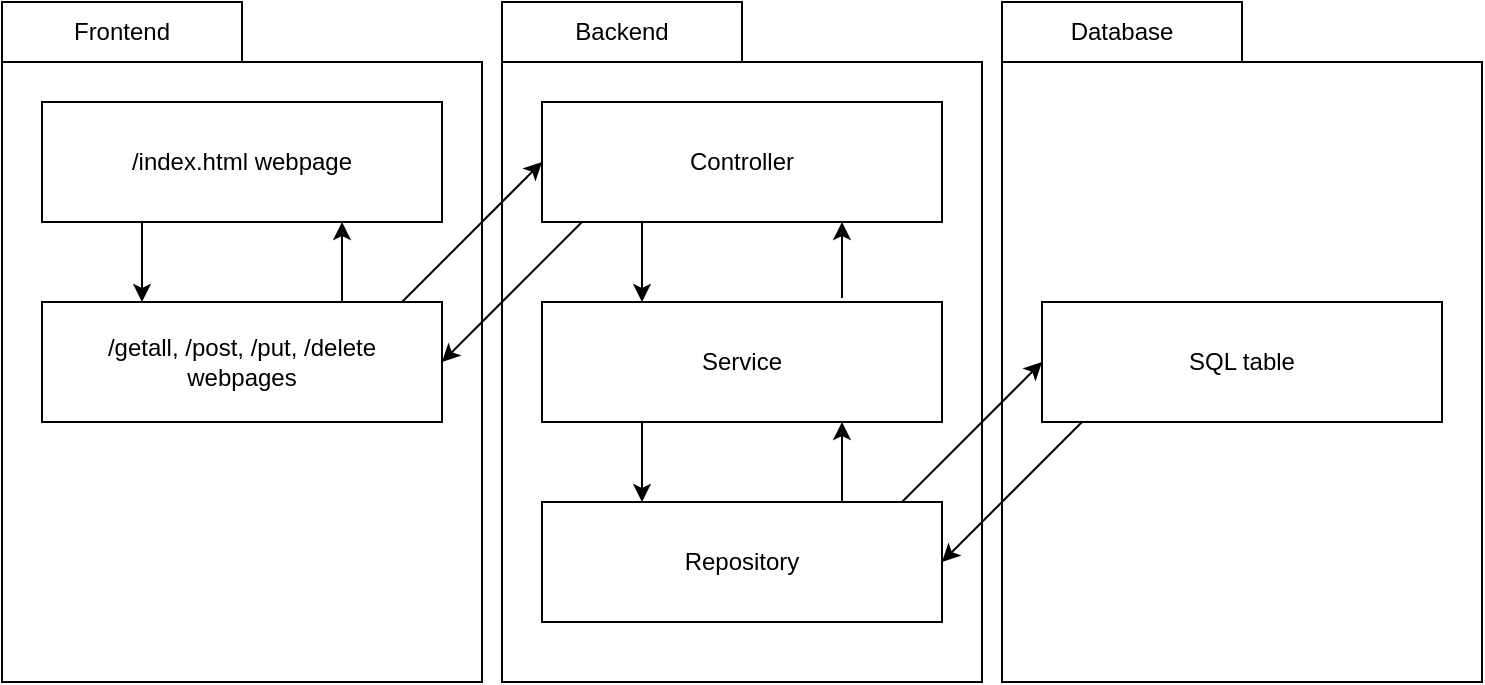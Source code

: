 <mxfile version="14.8.5" type="device"><diagram name="Page-1" id="b5b7bab2-c9e2-2cf4-8b2a-24fd1a2a6d21"><mxGraphModel dx="1422" dy="800" grid="1" gridSize="10" guides="1" tooltips="1" connect="1" arrows="1" fold="1" page="1" pageScale="1" pageWidth="827" pageHeight="1169" background="none" math="0" shadow="0"><root><mxCell id="0"/><mxCell id="1" parent="0"/><mxCell id="eCH3w0MpnVMi3nHQGfuU-2" value="" style="rounded=0;whiteSpace=wrap;html=1;" vertex="1" parent="1"><mxGeometry x="20" y="40" width="240" height="310" as="geometry"/></mxCell><mxCell id="eCH3w0MpnVMi3nHQGfuU-3" value="" style="rounded=0;whiteSpace=wrap;html=1;" vertex="1" parent="1"><mxGeometry x="270" y="40" width="240" height="310" as="geometry"/></mxCell><mxCell id="eCH3w0MpnVMi3nHQGfuU-4" value="" style="rounded=0;whiteSpace=wrap;html=1;" vertex="1" parent="1"><mxGeometry x="520" y="40" width="240" height="310" as="geometry"/></mxCell><mxCell id="eCH3w0MpnVMi3nHQGfuU-5" value="Frontend" style="rounded=0;whiteSpace=wrap;html=1;" vertex="1" parent="1"><mxGeometry x="20" y="10" width="120" height="30" as="geometry"/></mxCell><mxCell id="eCH3w0MpnVMi3nHQGfuU-6" value="Backend" style="rounded=0;whiteSpace=wrap;html=1;" vertex="1" parent="1"><mxGeometry x="270" y="10" width="120" height="30" as="geometry"/></mxCell><mxCell id="eCH3w0MpnVMi3nHQGfuU-7" value="Database" style="rounded=0;whiteSpace=wrap;html=1;" vertex="1" parent="1"><mxGeometry x="520" y="10" width="120" height="30" as="geometry"/></mxCell><mxCell id="eCH3w0MpnVMi3nHQGfuU-8" value="/index.html webpage" style="rounded=0;whiteSpace=wrap;html=1;" vertex="1" parent="1"><mxGeometry x="40" y="60" width="200" height="60" as="geometry"/></mxCell><mxCell id="eCH3w0MpnVMi3nHQGfuU-9" value="/getall, /post, /put, /delete&lt;br&gt;webpages" style="rounded=0;whiteSpace=wrap;html=1;" vertex="1" parent="1"><mxGeometry x="40" y="160" width="200" height="60" as="geometry"/></mxCell><mxCell id="eCH3w0MpnVMi3nHQGfuU-10" value="Controller" style="rounded=0;whiteSpace=wrap;html=1;" vertex="1" parent="1"><mxGeometry x="290" y="60" width="200" height="60" as="geometry"/></mxCell><mxCell id="eCH3w0MpnVMi3nHQGfuU-11" value="Service" style="rounded=0;whiteSpace=wrap;html=1;" vertex="1" parent="1"><mxGeometry x="290" y="160" width="200" height="60" as="geometry"/></mxCell><mxCell id="eCH3w0MpnVMi3nHQGfuU-12" value="Repository" style="rounded=0;whiteSpace=wrap;html=1;" vertex="1" parent="1"><mxGeometry x="290" y="260" width="200" height="60" as="geometry"/></mxCell><mxCell id="eCH3w0MpnVMi3nHQGfuU-13" value="SQL table" style="rounded=0;whiteSpace=wrap;html=1;" vertex="1" parent="1"><mxGeometry x="540" y="160" width="200" height="60" as="geometry"/></mxCell><mxCell id="eCH3w0MpnVMi3nHQGfuU-17" value="" style="endArrow=classic;html=1;exitX=0.25;exitY=1;exitDx=0;exitDy=0;entryX=0.25;entryY=0;entryDx=0;entryDy=0;" edge="1" parent="1" source="eCH3w0MpnVMi3nHQGfuU-8" target="eCH3w0MpnVMi3nHQGfuU-9"><mxGeometry width="50" height="50" relative="1" as="geometry"><mxPoint x="170" y="240" as="sourcePoint"/><mxPoint x="220" y="190" as="targetPoint"/></mxGeometry></mxCell><mxCell id="eCH3w0MpnVMi3nHQGfuU-18" value="" style="endArrow=classic;html=1;exitX=0.25;exitY=1;exitDx=0;exitDy=0;entryX=0.25;entryY=0;entryDx=0;entryDy=0;" edge="1" parent="1" source="eCH3w0MpnVMi3nHQGfuU-10" target="eCH3w0MpnVMi3nHQGfuU-11"><mxGeometry width="50" height="50" relative="1" as="geometry"><mxPoint x="100" y="130" as="sourcePoint"/><mxPoint x="100" y="170" as="targetPoint"/></mxGeometry></mxCell><mxCell id="eCH3w0MpnVMi3nHQGfuU-19" value="" style="endArrow=classic;html=1;exitX=0.25;exitY=1;exitDx=0;exitDy=0;entryX=0.25;entryY=0;entryDx=0;entryDy=0;" edge="1" parent="1" source="eCH3w0MpnVMi3nHQGfuU-11" target="eCH3w0MpnVMi3nHQGfuU-12"><mxGeometry width="50" height="50" relative="1" as="geometry"><mxPoint x="110" y="140" as="sourcePoint"/><mxPoint x="110" y="180" as="targetPoint"/></mxGeometry></mxCell><mxCell id="eCH3w0MpnVMi3nHQGfuU-20" value="" style="endArrow=classic;html=1;exitX=0.75;exitY=0;exitDx=0;exitDy=0;entryX=0.75;entryY=1;entryDx=0;entryDy=0;" edge="1" parent="1" source="eCH3w0MpnVMi3nHQGfuU-9" target="eCH3w0MpnVMi3nHQGfuU-8"><mxGeometry width="50" height="50" relative="1" as="geometry"><mxPoint x="120" y="150" as="sourcePoint"/><mxPoint x="120" y="190" as="targetPoint"/></mxGeometry></mxCell><mxCell id="eCH3w0MpnVMi3nHQGfuU-21" value="" style="endArrow=classic;html=1;entryX=0.75;entryY=1;entryDx=0;entryDy=0;" edge="1" parent="1" target="eCH3w0MpnVMi3nHQGfuU-10"><mxGeometry width="50" height="50" relative="1" as="geometry"><mxPoint x="440" y="158" as="sourcePoint"/><mxPoint x="130" y="200" as="targetPoint"/></mxGeometry></mxCell><mxCell id="eCH3w0MpnVMi3nHQGfuU-22" value="" style="endArrow=classic;html=1;exitX=0.75;exitY=0;exitDx=0;exitDy=0;entryX=0.75;entryY=1;entryDx=0;entryDy=0;" edge="1" parent="1" source="eCH3w0MpnVMi3nHQGfuU-12" target="eCH3w0MpnVMi3nHQGfuU-11"><mxGeometry width="50" height="50" relative="1" as="geometry"><mxPoint x="140" y="170" as="sourcePoint"/><mxPoint x="140" y="210" as="targetPoint"/></mxGeometry></mxCell><mxCell id="eCH3w0MpnVMi3nHQGfuU-24" value="" style="endArrow=classic;html=1;entryX=0;entryY=0.5;entryDx=0;entryDy=0;" edge="1" parent="1" target="eCH3w0MpnVMi3nHQGfuU-10"><mxGeometry width="50" height="50" relative="1" as="geometry"><mxPoint x="220" y="160" as="sourcePoint"/><mxPoint x="270" y="110" as="targetPoint"/></mxGeometry></mxCell><mxCell id="eCH3w0MpnVMi3nHQGfuU-25" value="" style="endArrow=classic;html=1;entryX=0;entryY=0.5;entryDx=0;entryDy=0;" edge="1" parent="1"><mxGeometry width="50" height="50" relative="1" as="geometry"><mxPoint x="470" y="260" as="sourcePoint"/><mxPoint x="540" y="190" as="targetPoint"/></mxGeometry></mxCell><mxCell id="eCH3w0MpnVMi3nHQGfuU-26" value="" style="endArrow=classic;html=1;entryX=1;entryY=0.5;entryDx=0;entryDy=0;" edge="1" parent="1" target="eCH3w0MpnVMi3nHQGfuU-9"><mxGeometry width="50" height="50" relative="1" as="geometry"><mxPoint x="310" y="120" as="sourcePoint"/><mxPoint x="300" y="180" as="targetPoint"/></mxGeometry></mxCell><mxCell id="eCH3w0MpnVMi3nHQGfuU-27" value="" style="endArrow=classic;html=1;entryX=1;entryY=0.5;entryDx=0;entryDy=0;" edge="1" parent="1"><mxGeometry width="50" height="50" relative="1" as="geometry"><mxPoint x="560" y="220" as="sourcePoint"/><mxPoint x="490" y="290" as="targetPoint"/></mxGeometry></mxCell></root></mxGraphModel></diagram></mxfile>
